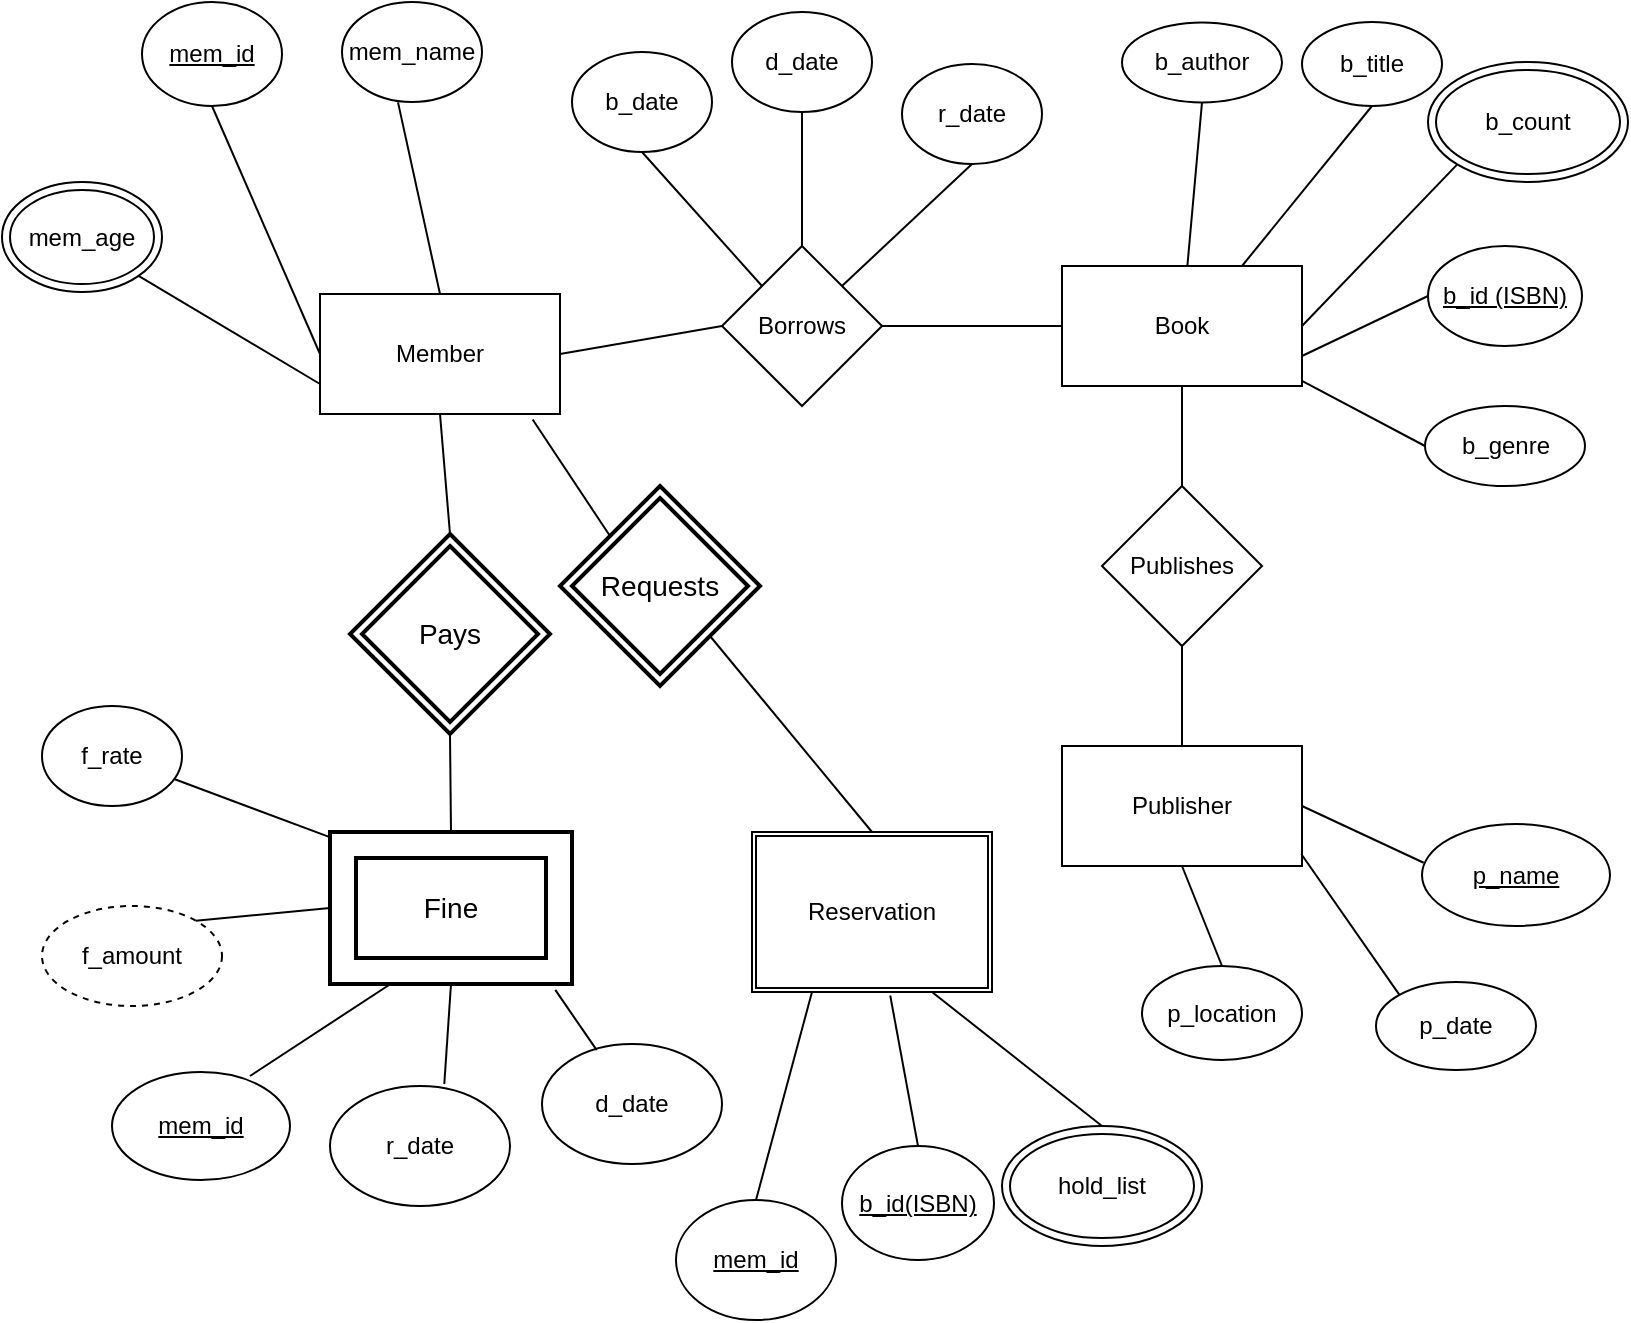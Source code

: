 <mxfile version="11.3.1" type="github" pages="1"><diagram id="vddt9etmXL1mwkm6KfAh" name="Page-1"><mxGraphModel dx="1024" dy="517" grid="1" gridSize="10" guides="1" tooltips="1" connect="1" arrows="1" fold="1" page="1" pageScale="1" pageWidth="850" pageHeight="1100" math="0" shadow="0"><root><mxCell id="0"/><mxCell id="1" parent="0"/><mxCell id="bEdkJxtvm0n4S2jYu3kb-1" value="Member" style="rounded=0;whiteSpace=wrap;html=1;" parent="1" vertex="1"><mxGeometry x="179" y="174" width="120" height="60" as="geometry"/></mxCell><mxCell id="bEdkJxtvm0n4S2jYu3kb-2" value="Book" style="rounded=0;whiteSpace=wrap;html=1;" parent="1" vertex="1"><mxGeometry x="550" y="160" width="120" height="60" as="geometry"/></mxCell><mxCell id="bEdkJxtvm0n4S2jYu3kb-3" value="Publisher" style="rounded=0;whiteSpace=wrap;html=1;" parent="1" vertex="1"><mxGeometry x="550" y="400" width="120" height="60" as="geometry"/></mxCell><mxCell id="bEdkJxtvm0n4S2jYu3kb-5" value="Borrows" style="rhombus;whiteSpace=wrap;html=1;" parent="1" vertex="1"><mxGeometry x="380" y="150" width="80" height="80" as="geometry"/></mxCell><mxCell id="bEdkJxtvm0n4S2jYu3kb-7" value="Publishes" style="rhombus;whiteSpace=wrap;html=1;" parent="1" vertex="1"><mxGeometry x="570" y="270" width="80" height="80" as="geometry"/></mxCell><mxCell id="bEdkJxtvm0n4S2jYu3kb-10" value="" style="endArrow=none;html=1;entryX=0.5;entryY=1;entryDx=0;entryDy=0;exitX=0.5;exitY=0;exitDx=0;exitDy=0;" parent="1" source="bEdkJxtvm0n4S2jYu3kb-55" target="bEdkJxtvm0n4S2jYu3kb-1" edge="1"><mxGeometry width="50" height="50" relative="1" as="geometry"><mxPoint x="244" y="284" as="sourcePoint"/><mxPoint x="220" y="480" as="targetPoint"/></mxGeometry></mxCell><mxCell id="bEdkJxtvm0n4S2jYu3kb-11" value="" style="endArrow=none;html=1;entryX=0.5;entryY=1;entryDx=0;entryDy=0;exitX=0.5;exitY=0;exitDx=0;exitDy=0;" parent="1" source="bEdkJxtvm0n4S2jYu3kb-57" target="bEdkJxtvm0n4S2jYu3kb-55" edge="1"><mxGeometry width="50" height="50" relative="1" as="geometry"><mxPoint x="238" y="418" as="sourcePoint"/><mxPoint x="244" y="364" as="targetPoint"/></mxGeometry></mxCell><mxCell id="bEdkJxtvm0n4S2jYu3kb-12" value="" style="endArrow=none;html=1;entryX=0.5;entryY=1;entryDx=0;entryDy=0;exitX=0.5;exitY=0;exitDx=0;exitDy=0;" parent="1" source="bEdkJxtvm0n4S2jYu3kb-7" target="bEdkJxtvm0n4S2jYu3kb-2" edge="1"><mxGeometry width="50" height="50" relative="1" as="geometry"><mxPoint x="170" y="530" as="sourcePoint"/><mxPoint x="220" y="480" as="targetPoint"/></mxGeometry></mxCell><mxCell id="bEdkJxtvm0n4S2jYu3kb-13" value="" style="endArrow=none;html=1;entryX=0.5;entryY=1;entryDx=0;entryDy=0;exitX=0.5;exitY=0;exitDx=0;exitDy=0;" parent="1" source="bEdkJxtvm0n4S2jYu3kb-3" target="bEdkJxtvm0n4S2jYu3kb-7" edge="1"><mxGeometry width="50" height="50" relative="1" as="geometry"><mxPoint x="170" y="530" as="sourcePoint"/><mxPoint x="220" y="480" as="targetPoint"/></mxGeometry></mxCell><mxCell id="bEdkJxtvm0n4S2jYu3kb-14" value="&lt;u&gt;mem_id&lt;/u&gt;" style="ellipse;whiteSpace=wrap;html=1;" parent="1" vertex="1"><mxGeometry x="90" y="28" width="70" height="52" as="geometry"/></mxCell><mxCell id="bEdkJxtvm0n4S2jYu3kb-15" value="mem_name" style="ellipse;whiteSpace=wrap;html=1;" parent="1" vertex="1"><mxGeometry x="190" y="28" width="70" height="50" as="geometry"/></mxCell><mxCell id="bEdkJxtvm0n4S2jYu3kb-16" value="b_date" style="ellipse;whiteSpace=wrap;html=1;" parent="1" vertex="1"><mxGeometry x="305" y="53" width="70" height="50" as="geometry"/></mxCell><mxCell id="bEdkJxtvm0n4S2jYu3kb-17" value="r_date" style="ellipse;whiteSpace=wrap;html=1;" parent="1" vertex="1"><mxGeometry x="470" y="59" width="70" height="50" as="geometry"/></mxCell><mxCell id="bEdkJxtvm0n4S2jYu3kb-18" value="d_date" style="ellipse;whiteSpace=wrap;html=1;" parent="1" vertex="1"><mxGeometry x="385" y="33" width="70" height="50" as="geometry"/></mxCell><mxCell id="bEdkJxtvm0n4S2jYu3kb-19" value="" style="endArrow=none;html=1;entryX=0.5;entryY=1;entryDx=0;entryDy=0;exitX=0;exitY=0.5;exitDx=0;exitDy=0;" parent="1" source="bEdkJxtvm0n4S2jYu3kb-1" target="bEdkJxtvm0n4S2jYu3kb-14" edge="1"><mxGeometry width="50" height="50" relative="1" as="geometry"><mxPoint x="90" y="530" as="sourcePoint"/><mxPoint x="140" y="480" as="targetPoint"/></mxGeometry></mxCell><mxCell id="bEdkJxtvm0n4S2jYu3kb-20" value="" style="endArrow=none;html=1;entryX=0.4;entryY=1.004;entryDx=0;entryDy=0;entryPerimeter=0;exitX=0.5;exitY=0;exitDx=0;exitDy=0;" parent="1" source="bEdkJxtvm0n4S2jYu3kb-1" target="bEdkJxtvm0n4S2jYu3kb-15" edge="1"><mxGeometry width="50" height="50" relative="1" as="geometry"><mxPoint x="90" y="530" as="sourcePoint"/><mxPoint x="140" y="480" as="targetPoint"/></mxGeometry></mxCell><mxCell id="bEdkJxtvm0n4S2jYu3kb-21" value="" style="endArrow=none;html=1;entryX=0.5;entryY=1;entryDx=0;entryDy=0;exitX=0;exitY=0;exitDx=0;exitDy=0;" parent="1" source="bEdkJxtvm0n4S2jYu3kb-5" target="bEdkJxtvm0n4S2jYu3kb-16" edge="1"><mxGeometry width="50" height="50" relative="1" as="geometry"><mxPoint x="400" y="160" as="sourcePoint"/><mxPoint x="140" y="480" as="targetPoint"/></mxGeometry></mxCell><mxCell id="bEdkJxtvm0n4S2jYu3kb-23" value="" style="endArrow=none;html=1;entryX=0.5;entryY=1;entryDx=0;entryDy=0;exitX=1;exitY=0;exitDx=0;exitDy=0;" parent="1" source="bEdkJxtvm0n4S2jYu3kb-5" target="bEdkJxtvm0n4S2jYu3kb-17" edge="1"><mxGeometry width="50" height="50" relative="1" as="geometry"><mxPoint x="350" y="220" as="sourcePoint"/><mxPoint x="140" y="480" as="targetPoint"/></mxGeometry></mxCell><mxCell id="bEdkJxtvm0n4S2jYu3kb-24" value="" style="endArrow=none;html=1;entryX=0.5;entryY=0;entryDx=0;entryDy=0;exitX=0.5;exitY=1;exitDx=0;exitDy=0;" parent="1" source="bEdkJxtvm0n4S2jYu3kb-18" target="bEdkJxtvm0n4S2jYu3kb-5" edge="1"><mxGeometry width="50" height="50" relative="1" as="geometry"><mxPoint x="420" y="80" as="sourcePoint"/><mxPoint x="140" y="480" as="targetPoint"/></mxGeometry></mxCell><mxCell id="bEdkJxtvm0n4S2jYu3kb-25" value="" style="endArrow=none;html=1;exitX=0.013;exitY=0.042;exitDx=0;exitDy=0;exitPerimeter=0;" parent="1" source="bEdkJxtvm0n4S2jYu3kb-57" target="bEdkJxtvm0n4S2jYu3kb-26" edge="1"><mxGeometry width="50" height="50" relative="1" as="geometry"><mxPoint x="170" y="430" as="sourcePoint"/><mxPoint x="140" y="480" as="targetPoint"/></mxGeometry></mxCell><mxCell id="bEdkJxtvm0n4S2jYu3kb-26" value="f_rate" style="ellipse;whiteSpace=wrap;html=1;" parent="1" vertex="1"><mxGeometry x="40" y="380" width="70" height="50" as="geometry"/></mxCell><mxCell id="bEdkJxtvm0n4S2jYu3kb-27" value="f_amount" style="ellipse;whiteSpace=wrap;html=1;dashed=1;" parent="1" vertex="1"><mxGeometry x="40" y="480" width="90" height="50" as="geometry"/></mxCell><mxCell id="bEdkJxtvm0n4S2jYu3kb-29" value="" style="endArrow=none;html=1;entryX=0;entryY=0.5;entryDx=0;entryDy=0;exitX=1;exitY=0;exitDx=0;exitDy=0;" parent="1" source="bEdkJxtvm0n4S2jYu3kb-27" target="bEdkJxtvm0n4S2jYu3kb-57" edge="1"><mxGeometry width="50" height="50" relative="1" as="geometry"><mxPoint x="40" y="600" as="sourcePoint"/><mxPoint x="200" y="460" as="targetPoint"/></mxGeometry></mxCell><mxCell id="bEdkJxtvm0n4S2jYu3kb-31" value="b_author" style="ellipse;whiteSpace=wrap;html=1;" parent="1" vertex="1"><mxGeometry x="580" y="38.2" width="80" height="40" as="geometry"/></mxCell><mxCell id="bEdkJxtvm0n4S2jYu3kb-32" value="b_title" style="ellipse;whiteSpace=wrap;html=1;" parent="1" vertex="1"><mxGeometry x="670" y="38" width="70" height="42" as="geometry"/></mxCell><mxCell id="bEdkJxtvm0n4S2jYu3kb-34" value="&lt;u&gt;b_id (ISBN)&lt;br&gt;&lt;/u&gt;" style="ellipse;whiteSpace=wrap;html=1;" parent="1" vertex="1"><mxGeometry x="733" y="150" width="77" height="50" as="geometry"/></mxCell><mxCell id="bEdkJxtvm0n4S2jYu3kb-35" value="b_genre" style="ellipse;whiteSpace=wrap;html=1;" parent="1" vertex="1"><mxGeometry x="731.5" y="230" width="80" height="40" as="geometry"/></mxCell><mxCell id="bEdkJxtvm0n4S2jYu3kb-36" value="" style="endArrow=none;html=1;entryX=0.5;entryY=1;entryDx=0;entryDy=0;" parent="1" source="bEdkJxtvm0n4S2jYu3kb-2" target="bEdkJxtvm0n4S2jYu3kb-31" edge="1"><mxGeometry width="50" height="50" relative="1" as="geometry"><mxPoint x="580" y="140" as="sourcePoint"/><mxPoint x="630" y="90" as="targetPoint"/></mxGeometry></mxCell><mxCell id="bEdkJxtvm0n4S2jYu3kb-37" value="" style="endArrow=none;html=1;entryX=0.5;entryY=1;entryDx=0;entryDy=0;exitX=0.75;exitY=0;exitDx=0;exitDy=0;" parent="1" source="bEdkJxtvm0n4S2jYu3kb-2" target="bEdkJxtvm0n4S2jYu3kb-32" edge="1"><mxGeometry width="50" height="50" relative="1" as="geometry"><mxPoint x="610" y="170" as="sourcePoint"/><mxPoint x="660" y="120" as="targetPoint"/></mxGeometry></mxCell><mxCell id="bEdkJxtvm0n4S2jYu3kb-38" value="" style="endArrow=none;html=1;entryX=1;entryY=0.5;entryDx=0;entryDy=0;exitX=0;exitY=1;exitDx=0;exitDy=0;" parent="1" source="bEdkJxtvm0n4S2jYu3kb-72" target="bEdkJxtvm0n4S2jYu3kb-2" edge="1"><mxGeometry width="50" height="50" relative="1" as="geometry"><mxPoint x="740" y="103" as="sourcePoint"/><mxPoint x="700" y="235" as="targetPoint"/></mxGeometry></mxCell><mxCell id="bEdkJxtvm0n4S2jYu3kb-39" value="" style="endArrow=none;html=1;entryX=0;entryY=0.5;entryDx=0;entryDy=0;exitX=1;exitY=0.75;exitDx=0;exitDy=0;" parent="1" source="bEdkJxtvm0n4S2jYu3kb-2" target="bEdkJxtvm0n4S2jYu3kb-34" edge="1"><mxGeometry width="50" height="50" relative="1" as="geometry"><mxPoint x="645" y="335" as="sourcePoint"/><mxPoint x="695" y="285" as="targetPoint"/></mxGeometry></mxCell><mxCell id="bEdkJxtvm0n4S2jYu3kb-40" value="" style="endArrow=none;html=1;entryX=0;entryY=0.5;entryDx=0;entryDy=0;exitX=1;exitY=0.957;exitDx=0;exitDy=0;exitPerimeter=0;" parent="1" source="bEdkJxtvm0n4S2jYu3kb-2" target="bEdkJxtvm0n4S2jYu3kb-35" edge="1"><mxGeometry width="50" height="50" relative="1" as="geometry"><mxPoint x="666" y="285" as="sourcePoint"/><mxPoint x="716" y="235" as="targetPoint"/></mxGeometry></mxCell><mxCell id="bEdkJxtvm0n4S2jYu3kb-41" value="&lt;u&gt;p_name&lt;/u&gt;" style="ellipse;whiteSpace=wrap;html=1;" parent="1" vertex="1"><mxGeometry x="730" y="439" width="94" height="51" as="geometry"/></mxCell><mxCell id="bEdkJxtvm0n4S2jYu3kb-42" value="p_date" style="ellipse;whiteSpace=wrap;html=1;" parent="1" vertex="1"><mxGeometry x="707" y="518" width="80" height="44" as="geometry"/></mxCell><mxCell id="bEdkJxtvm0n4S2jYu3kb-43" value="p_location" style="ellipse;whiteSpace=wrap;html=1;" parent="1" vertex="1"><mxGeometry x="590" y="510" width="80" height="47" as="geometry"/></mxCell><mxCell id="bEdkJxtvm0n4S2jYu3kb-44" value="" style="endArrow=none;html=1;entryX=0.009;entryY=0.38;entryDx=0;entryDy=0;entryPerimeter=0;exitX=1;exitY=0.5;exitDx=0;exitDy=0;" parent="1" source="bEdkJxtvm0n4S2jYu3kb-3" target="bEdkJxtvm0n4S2jYu3kb-41" edge="1"><mxGeometry width="50" height="50" relative="1" as="geometry"><mxPoint x="682" y="480" as="sourcePoint"/><mxPoint x="732" y="430" as="targetPoint"/></mxGeometry></mxCell><mxCell id="bEdkJxtvm0n4S2jYu3kb-45" value="" style="endArrow=none;html=1;entryX=0.5;entryY=1;entryDx=0;entryDy=0;exitX=0.5;exitY=0;exitDx=0;exitDy=0;" parent="1" source="bEdkJxtvm0n4S2jYu3kb-43" target="bEdkJxtvm0n4S2jYu3kb-3" edge="1"><mxGeometry width="50" height="50" relative="1" as="geometry"><mxPoint x="670" y="533.5" as="sourcePoint"/><mxPoint x="720" y="483.5" as="targetPoint"/></mxGeometry></mxCell><mxCell id="bEdkJxtvm0n4S2jYu3kb-46" value="" style="endArrow=none;html=1;entryX=0.997;entryY=0.9;entryDx=0;entryDy=0;entryPerimeter=0;exitX=0;exitY=0;exitDx=0;exitDy=0;" parent="1" source="bEdkJxtvm0n4S2jYu3kb-42" target="bEdkJxtvm0n4S2jYu3kb-3" edge="1"><mxGeometry width="50" height="50" relative="1" as="geometry"><mxPoint x="684" y="519" as="sourcePoint"/><mxPoint x="734" y="469" as="targetPoint"/></mxGeometry></mxCell><mxCell id="bEdkJxtvm0n4S2jYu3kb-55" value="Pays" style="shape=rhombus;double=1;strokeWidth=2;fontSize=17;perimeter=rhombusPerimeter;whiteSpace=wrap;html=1;align=center;fontSize=14;gradientColor=none;" parent="1" vertex="1"><mxGeometry x="194" y="294" width="100" height="100" as="geometry"/></mxCell><mxCell id="bEdkJxtvm0n4S2jYu3kb-57" value="Fine" style="shape=ext;strokeWidth=2;margin=10;double=1;whiteSpace=wrap;html=1;align=center;fontSize=14;gradientColor=none;" parent="1" vertex="1"><mxGeometry x="184" y="443" width="121" height="76" as="geometry"/></mxCell><mxCell id="bEdkJxtvm0n4S2jYu3kb-62" value="" style="endArrow=none;html=1;entryX=0;entryY=0.5;entryDx=0;entryDy=0;exitX=1;exitY=0.5;exitDx=0;exitDy=0;" parent="1" source="bEdkJxtvm0n4S2jYu3kb-1" target="bEdkJxtvm0n4S2jYu3kb-5" edge="1"><mxGeometry width="50" height="50" relative="1" as="geometry"><mxPoint x="314.5" y="250" as="sourcePoint"/><mxPoint x="364.5" y="200" as="targetPoint"/></mxGeometry></mxCell><mxCell id="bEdkJxtvm0n4S2jYu3kb-64" value="" style="endArrow=none;html=1;entryX=0;entryY=0.5;entryDx=0;entryDy=0;exitX=1;exitY=0.5;exitDx=0;exitDy=0;" parent="1" source="bEdkJxtvm0n4S2jYu3kb-5" target="bEdkJxtvm0n4S2jYu3kb-2" edge="1"><mxGeometry width="50" height="50" relative="1" as="geometry"><mxPoint x="460" y="234" as="sourcePoint"/><mxPoint x="510" y="184" as="targetPoint"/></mxGeometry></mxCell><mxCell id="bEdkJxtvm0n4S2jYu3kb-65" value="&lt;u&gt;mem_id&lt;/u&gt;" style="ellipse;whiteSpace=wrap;html=1;gradientColor=none;" parent="1" vertex="1"><mxGeometry x="75" y="563" width="89" height="54" as="geometry"/></mxCell><mxCell id="bEdkJxtvm0n4S2jYu3kb-66" value="d_date" style="ellipse;whiteSpace=wrap;html=1;gradientColor=none;" parent="1" vertex="1"><mxGeometry x="290" y="549" width="90" height="60" as="geometry"/></mxCell><mxCell id="bEdkJxtvm0n4S2jYu3kb-67" value="r_date" style="ellipse;whiteSpace=wrap;html=1;gradientColor=none;" parent="1" vertex="1"><mxGeometry x="184" y="570" width="90" height="60" as="geometry"/></mxCell><mxCell id="bEdkJxtvm0n4S2jYu3kb-68" value="" style="endArrow=none;html=1;entryX=0.25;entryY=1;entryDx=0;entryDy=0;" parent="1" target="bEdkJxtvm0n4S2jYu3kb-57" edge="1"><mxGeometry width="50" height="50" relative="1" as="geometry"><mxPoint x="144" y="565" as="sourcePoint"/><mxPoint x="194" y="515" as="targetPoint"/></mxGeometry></mxCell><mxCell id="bEdkJxtvm0n4S2jYu3kb-69" value="" style="endArrow=none;html=1;entryX=0.5;entryY=1;entryDx=0;entryDy=0;exitX=0.635;exitY=-0.017;exitDx=0;exitDy=0;exitPerimeter=0;" parent="1" source="bEdkJxtvm0n4S2jYu3kb-67" target="bEdkJxtvm0n4S2jYu3kb-57" edge="1"><mxGeometry width="50" height="50" relative="1" as="geometry"><mxPoint x="230" y="570" as="sourcePoint"/><mxPoint x="275" y="537" as="targetPoint"/></mxGeometry></mxCell><mxCell id="bEdkJxtvm0n4S2jYu3kb-70" value="" style="endArrow=none;html=1;exitX=0.304;exitY=0.051;exitDx=0;exitDy=0;exitPerimeter=0;entryX=0.931;entryY=1.039;entryDx=0;entryDy=0;entryPerimeter=0;" parent="1" source="bEdkJxtvm0n4S2jYu3kb-66" target="bEdkJxtvm0n4S2jYu3kb-57" edge="1"><mxGeometry width="50" height="50" relative="1" as="geometry"><mxPoint x="340" y="514.5" as="sourcePoint"/><mxPoint x="390" y="464.5" as="targetPoint"/></mxGeometry></mxCell><mxCell id="bEdkJxtvm0n4S2jYu3kb-72" value="b_count" style="ellipse;shape=doubleEllipse;whiteSpace=wrap;html=1;gradientColor=none;" parent="1" vertex="1"><mxGeometry x="733" y="58" width="100" height="60" as="geometry"/></mxCell><mxCell id="bEdkJxtvm0n4S2jYu3kb-73" value="mem_age" style="ellipse;shape=doubleEllipse;whiteSpace=wrap;html=1;gradientColor=none;" parent="1" vertex="1"><mxGeometry x="20" y="118" width="80" height="55" as="geometry"/></mxCell><mxCell id="bEdkJxtvm0n4S2jYu3kb-74" value="" style="endArrow=none;html=1;entryX=0;entryY=0.75;entryDx=0;entryDy=0;exitX=1;exitY=1;exitDx=0;exitDy=0;" parent="1" source="bEdkJxtvm0n4S2jYu3kb-73" target="bEdkJxtvm0n4S2jYu3kb-1" edge="1"><mxGeometry width="50" height="50" relative="1" as="geometry"><mxPoint x="85" y="234" as="sourcePoint"/><mxPoint x="135" y="184" as="targetPoint"/></mxGeometry></mxCell><mxCell id="bEdkJxtvm0n4S2jYu3kb-75" value="Reservation" style="shape=ext;double=1;rounded=0;whiteSpace=wrap;html=1;gradientColor=none;" parent="1" vertex="1"><mxGeometry x="395" y="443" width="120" height="80" as="geometry"/></mxCell><mxCell id="bEdkJxtvm0n4S2jYu3kb-77" value="Requests" style="shape=rhombus;double=1;strokeWidth=2;fontSize=17;perimeter=rhombusPerimeter;whiteSpace=wrap;html=1;align=center;fontSize=14;gradientColor=none;" parent="1" vertex="1"><mxGeometry x="299" y="270" width="100" height="100" as="geometry"/></mxCell><mxCell id="bEdkJxtvm0n4S2jYu3kb-78" value="" style="endArrow=none;html=1;entryX=0.886;entryY=1.046;entryDx=0;entryDy=0;entryPerimeter=0;exitX=0;exitY=0;exitDx=0;exitDy=0;" parent="1" source="bEdkJxtvm0n4S2jYu3kb-77" target="bEdkJxtvm0n4S2jYu3kb-1" edge="1"><mxGeometry width="50" height="50" relative="1" as="geometry"><mxPoint x="290" y="310" as="sourcePoint"/><mxPoint x="340" y="260" as="targetPoint"/></mxGeometry></mxCell><mxCell id="bEdkJxtvm0n4S2jYu3kb-79" value="" style="endArrow=none;html=1;entryX=1;entryY=1;entryDx=0;entryDy=0;exitX=0.5;exitY=0;exitDx=0;exitDy=0;" parent="1" source="bEdkJxtvm0n4S2jYu3kb-75" target="bEdkJxtvm0n4S2jYu3kb-77" edge="1"><mxGeometry width="50" height="50" relative="1" as="geometry"><mxPoint x="20" y="700" as="sourcePoint"/><mxPoint x="70" y="650" as="targetPoint"/></mxGeometry></mxCell><mxCell id="bEdkJxtvm0n4S2jYu3kb-80" value="&lt;u&gt;b_id(ISBN)&lt;/u&gt;" style="ellipse;whiteSpace=wrap;html=1;gradientColor=none;" parent="1" vertex="1"><mxGeometry x="440" y="600" width="76" height="57" as="geometry"/></mxCell><mxCell id="bEdkJxtvm0n4S2jYu3kb-81" value="" style="endArrow=none;html=1;entryX=0.576;entryY=1.022;entryDx=0;entryDy=0;entryPerimeter=0;exitX=0.5;exitY=0;exitDx=0;exitDy=0;" parent="1" source="bEdkJxtvm0n4S2jYu3kb-80" target="bEdkJxtvm0n4S2jYu3kb-75" edge="1"><mxGeometry width="50" height="50" relative="1" as="geometry"><mxPoint x="20" y="730" as="sourcePoint"/><mxPoint x="70" y="680" as="targetPoint"/></mxGeometry></mxCell><mxCell id="bEdkJxtvm0n4S2jYu3kb-83" value="" style="endArrow=none;html=1;entryX=0.75;entryY=1;entryDx=0;entryDy=0;exitX=0.5;exitY=0;exitDx=0;exitDy=0;" parent="1" source="bEdkJxtvm0n4S2jYu3kb-84" target="bEdkJxtvm0n4S2jYu3kb-75" edge="1"><mxGeometry width="50" height="50" relative="1" as="geometry"><mxPoint x="568.64" y="592.52" as="sourcePoint"/><mxPoint x="70" y="680" as="targetPoint"/></mxGeometry></mxCell><mxCell id="bEdkJxtvm0n4S2jYu3kb-84" value="hold_list" style="ellipse;shape=doubleEllipse;whiteSpace=wrap;html=1;gradientColor=none;" parent="1" vertex="1"><mxGeometry x="520" y="590" width="100" height="60" as="geometry"/></mxCell><mxCell id="bEdkJxtvm0n4S2jYu3kb-85" value="&lt;u&gt;mem_id&lt;/u&gt;" style="ellipse;whiteSpace=wrap;html=1;gradientColor=none;" parent="1" vertex="1"><mxGeometry x="357" y="627" width="80" height="60" as="geometry"/></mxCell><mxCell id="bEdkJxtvm0n4S2jYu3kb-86" value="" style="endArrow=none;html=1;entryX=0.25;entryY=1;entryDx=0;entryDy=0;exitX=0.5;exitY=0;exitDx=0;exitDy=0;" parent="1" source="bEdkJxtvm0n4S2jYu3kb-85" target="bEdkJxtvm0n4S2jYu3kb-75" edge="1"><mxGeometry width="50" height="50" relative="1" as="geometry"><mxPoint x="395" y="604" as="sourcePoint"/><mxPoint x="445" y="554" as="targetPoint"/></mxGeometry></mxCell></root></mxGraphModel></diagram></mxfile>